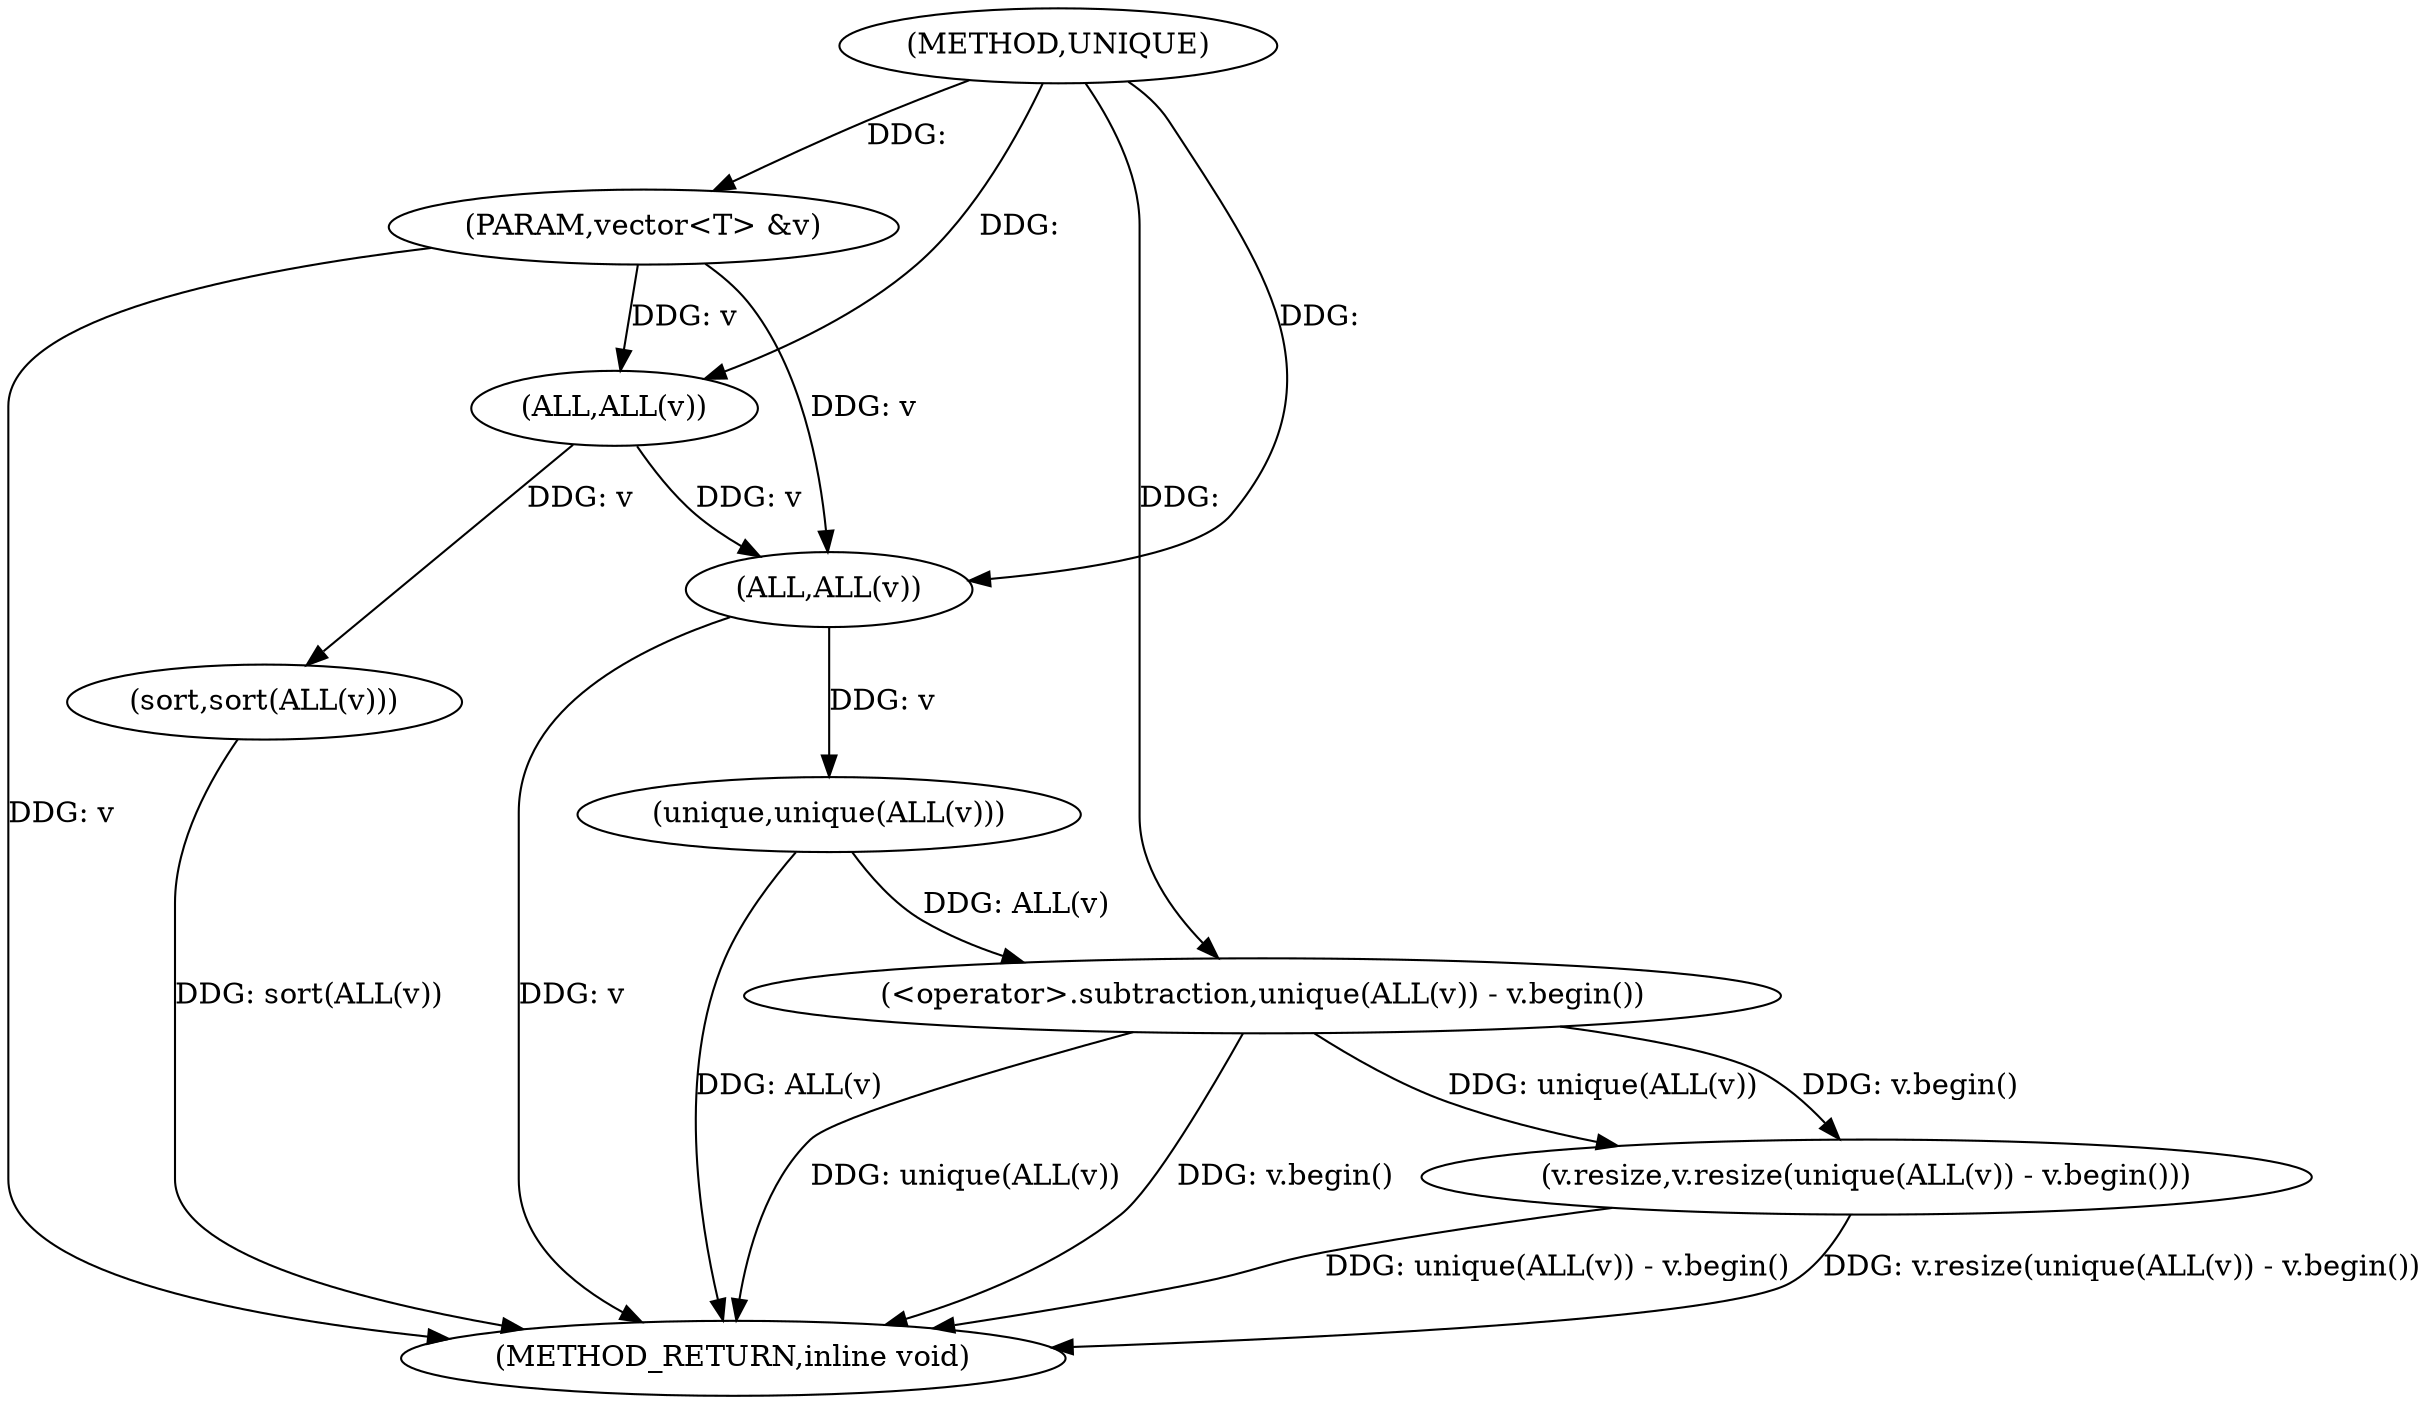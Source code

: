 digraph "UNIQUE" {  
"1000116" [label = "(METHOD,UNIQUE)" ]
"1000128" [label = "(METHOD_RETURN,inline void)" ]
"1000117" [label = "(PARAM,vector<T> &v)" ]
"1000119" [label = "(sort,sort(ALL(v)))" ]
"1000122" [label = "(v.resize,v.resize(unique(ALL(v)) - v.begin()))" ]
"1000120" [label = "(ALL,ALL(v))" ]
"1000123" [label = "(<operator>.subtraction,unique(ALL(v)) - v.begin())" ]
"1000124" [label = "(unique,unique(ALL(v)))" ]
"1000125" [label = "(ALL,ALL(v))" ]
  "1000117" -> "1000128"  [ label = "DDG: v"] 
  "1000119" -> "1000128"  [ label = "DDG: sort(ALL(v))"] 
  "1000125" -> "1000128"  [ label = "DDG: v"] 
  "1000124" -> "1000128"  [ label = "DDG: ALL(v)"] 
  "1000123" -> "1000128"  [ label = "DDG: unique(ALL(v))"] 
  "1000123" -> "1000128"  [ label = "DDG: v.begin()"] 
  "1000122" -> "1000128"  [ label = "DDG: unique(ALL(v)) - v.begin()"] 
  "1000122" -> "1000128"  [ label = "DDG: v.resize(unique(ALL(v)) - v.begin())"] 
  "1000116" -> "1000117"  [ label = "DDG: "] 
  "1000120" -> "1000119"  [ label = "DDG: v"] 
  "1000123" -> "1000122"  [ label = "DDG: unique(ALL(v))"] 
  "1000123" -> "1000122"  [ label = "DDG: v.begin()"] 
  "1000117" -> "1000120"  [ label = "DDG: v"] 
  "1000116" -> "1000120"  [ label = "DDG: "] 
  "1000124" -> "1000123"  [ label = "DDG: ALL(v)"] 
  "1000116" -> "1000123"  [ label = "DDG: "] 
  "1000125" -> "1000124"  [ label = "DDG: v"] 
  "1000120" -> "1000125"  [ label = "DDG: v"] 
  "1000117" -> "1000125"  [ label = "DDG: v"] 
  "1000116" -> "1000125"  [ label = "DDG: "] 
}

